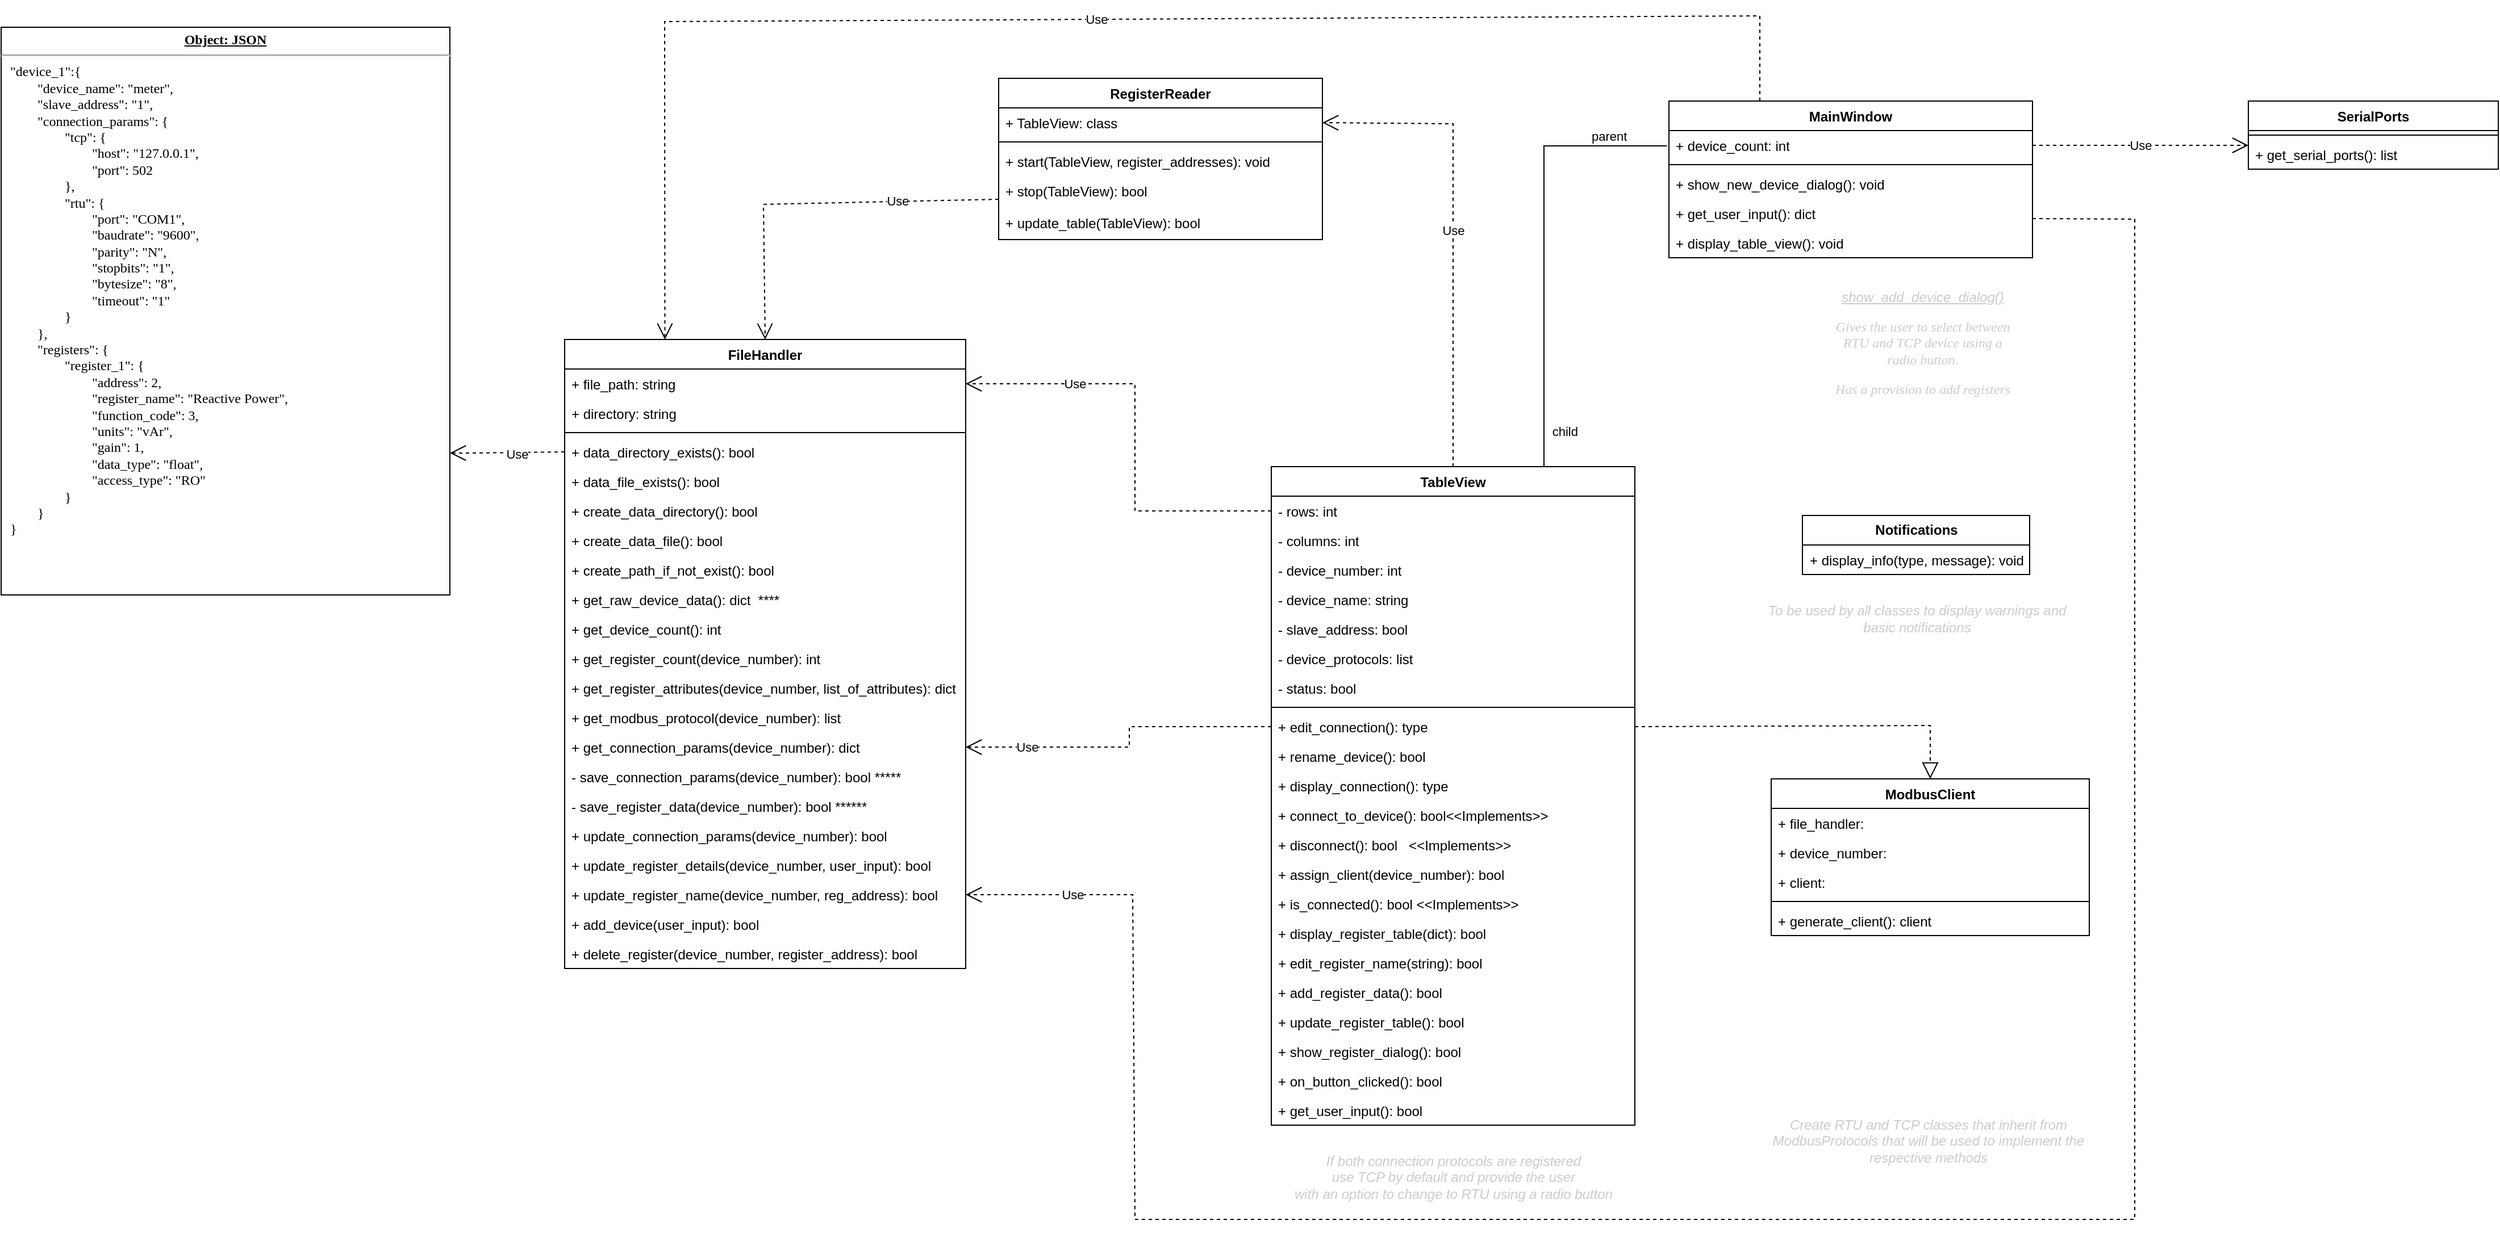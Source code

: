 <mxfile version="22.1.21" type="device">
  <diagram id="C5RBs43oDa-KdzZeNtuy" name="Page-1">
    <mxGraphModel dx="383" dy="180" grid="0" gridSize="5" guides="1" tooltips="1" connect="1" arrows="1" fold="1" page="1" pageScale="1" pageWidth="4681" pageHeight="3300" math="0" shadow="0">
      <root>
        <mxCell id="WIyWlLk6GJQsqaUBKTNV-0" />
        <mxCell id="WIyWlLk6GJQsqaUBKTNV-1" parent="WIyWlLk6GJQsqaUBKTNV-0" />
        <mxCell id="R0Rte5mgnnEbFd30__bY-20" value="RegisterReader" style="swimlane;fontStyle=1;align=center;verticalAlign=top;childLayout=stackLayout;horizontal=1;startSize=26;horizontalStack=0;resizeParent=1;resizeParentMax=0;resizeLast=0;collapsible=1;marginBottom=0;whiteSpace=wrap;html=1;" parent="WIyWlLk6GJQsqaUBKTNV-1" vertex="1">
          <mxGeometry x="1880" y="975" width="285" height="142" as="geometry">
            <mxRectangle x="340" y="460" width="80" height="30" as="alternateBounds" />
          </mxGeometry>
        </mxCell>
        <mxCell id="R0Rte5mgnnEbFd30__bY-29" value="+ TableView: class" style="text;strokeColor=none;fillColor=none;align=left;verticalAlign=top;spacingLeft=4;spacingRight=4;overflow=hidden;rotatable=0;points=[[0,0.5],[1,0.5]];portConstraint=eastwest;whiteSpace=wrap;html=1;" parent="R0Rte5mgnnEbFd30__bY-20" vertex="1">
          <mxGeometry y="26" width="285" height="26" as="geometry" />
        </mxCell>
        <mxCell id="R0Rte5mgnnEbFd30__bY-22" value="" style="line;strokeWidth=1;fillColor=none;align=left;verticalAlign=middle;spacingTop=-1;spacingLeft=3;spacingRight=3;rotatable=0;labelPosition=right;points=[];portConstraint=eastwest;strokeColor=inherit;" parent="R0Rte5mgnnEbFd30__bY-20" vertex="1">
          <mxGeometry y="52" width="285" height="8" as="geometry" />
        </mxCell>
        <mxCell id="R0Rte5mgnnEbFd30__bY-24" value="+ start(TableView, register_addresses): void" style="text;strokeColor=none;fillColor=none;align=left;verticalAlign=top;spacingLeft=4;spacingRight=4;overflow=hidden;rotatable=0;points=[[0,0.5],[1,0.5]];portConstraint=eastwest;whiteSpace=wrap;html=1;" parent="R0Rte5mgnnEbFd30__bY-20" vertex="1">
          <mxGeometry y="60" width="285" height="26" as="geometry" />
        </mxCell>
        <mxCell id="R0Rte5mgnnEbFd30__bY-42" value="+ stop(TableView): bool" style="text;strokeColor=none;fillColor=none;align=left;verticalAlign=top;spacingLeft=4;spacingRight=4;overflow=hidden;rotatable=0;points=[[0,0.5],[1,0.5]];portConstraint=eastwest;whiteSpace=wrap;html=1;" parent="R0Rte5mgnnEbFd30__bY-20" vertex="1">
          <mxGeometry y="86" width="285" height="28" as="geometry" />
        </mxCell>
        <mxCell id="pHV8ULAKs_P2QOliN_mK-52" value="+ update_table(TableView): bool" style="text;strokeColor=none;fillColor=none;align=left;verticalAlign=top;spacingLeft=4;spacingRight=4;overflow=hidden;rotatable=0;points=[[0,0.5],[1,0.5]];portConstraint=eastwest;whiteSpace=wrap;html=1;" parent="R0Rte5mgnnEbFd30__bY-20" vertex="1">
          <mxGeometry y="114" width="285" height="28" as="geometry" />
        </mxCell>
        <mxCell id="R0Rte5mgnnEbFd30__bY-61" value="TableView" style="swimlane;fontStyle=1;align=center;verticalAlign=top;childLayout=stackLayout;horizontal=1;startSize=26;horizontalStack=0;resizeParent=1;resizeParentMax=0;resizeLast=0;collapsible=1;marginBottom=0;whiteSpace=wrap;html=1;" parent="WIyWlLk6GJQsqaUBKTNV-1" vertex="1">
          <mxGeometry x="2120" y="1317" width="320" height="580" as="geometry" />
        </mxCell>
        <mxCell id="sOweAWqNT03lZS2-lu4K-2" value="- rows: int" style="text;strokeColor=none;fillColor=none;align=left;verticalAlign=top;spacingLeft=4;spacingRight=4;overflow=hidden;rotatable=0;points=[[0,0.5],[1,0.5]];portConstraint=eastwest;whiteSpace=wrap;html=1;" parent="R0Rte5mgnnEbFd30__bY-61" vertex="1">
          <mxGeometry y="26" width="320" height="26" as="geometry" />
        </mxCell>
        <mxCell id="sOweAWqNT03lZS2-lu4K-1" value="- columns: int" style="text;strokeColor=none;fillColor=none;align=left;verticalAlign=top;spacingLeft=4;spacingRight=4;overflow=hidden;rotatable=0;points=[[0,0.5],[1,0.5]];portConstraint=eastwest;whiteSpace=wrap;html=1;" parent="R0Rte5mgnnEbFd30__bY-61" vertex="1">
          <mxGeometry y="52" width="320" height="26" as="geometry" />
        </mxCell>
        <mxCell id="R0Rte5mgnnEbFd30__bY-62" value="- device_number: int" style="text;strokeColor=none;fillColor=none;align=left;verticalAlign=top;spacingLeft=4;spacingRight=4;overflow=hidden;rotatable=0;points=[[0,0.5],[1,0.5]];portConstraint=eastwest;whiteSpace=wrap;html=1;" parent="R0Rte5mgnnEbFd30__bY-61" vertex="1">
          <mxGeometry y="78" width="320" height="26" as="geometry" />
        </mxCell>
        <mxCell id="pHV8ULAKs_P2QOliN_mK-25" value="- device_name: string" style="text;strokeColor=none;fillColor=none;align=left;verticalAlign=top;spacingLeft=4;spacingRight=4;overflow=hidden;rotatable=0;points=[[0,0.5],[1,0.5]];portConstraint=eastwest;whiteSpace=wrap;html=1;" parent="R0Rte5mgnnEbFd30__bY-61" vertex="1">
          <mxGeometry y="104" width="320" height="26" as="geometry" />
        </mxCell>
        <mxCell id="pHV8ULAKs_P2QOliN_mK-24" value="- slave_address: bool" style="text;strokeColor=none;fillColor=none;align=left;verticalAlign=top;spacingLeft=4;spacingRight=4;overflow=hidden;rotatable=0;points=[[0,0.5],[1,0.5]];portConstraint=eastwest;whiteSpace=wrap;html=1;" parent="R0Rte5mgnnEbFd30__bY-61" vertex="1">
          <mxGeometry y="130" width="320" height="26" as="geometry" />
        </mxCell>
        <mxCell id="NA0rE5WpsOrF8ZW44wvQ-11" value="- device_protocols: list" style="text;strokeColor=none;fillColor=none;align=left;verticalAlign=top;spacingLeft=4;spacingRight=4;overflow=hidden;rotatable=0;points=[[0,0.5],[1,0.5]];portConstraint=eastwest;whiteSpace=wrap;html=1;" parent="R0Rte5mgnnEbFd30__bY-61" vertex="1">
          <mxGeometry y="156" width="320" height="26" as="geometry" />
        </mxCell>
        <mxCell id="pHV8ULAKs_P2QOliN_mK-9" value="- status: bool" style="text;strokeColor=none;fillColor=none;align=left;verticalAlign=top;spacingLeft=4;spacingRight=4;overflow=hidden;rotatable=0;points=[[0,0.5],[1,0.5]];portConstraint=eastwest;whiteSpace=wrap;html=1;" parent="R0Rte5mgnnEbFd30__bY-61" vertex="1">
          <mxGeometry y="182" width="320" height="26" as="geometry" />
        </mxCell>
        <mxCell id="R0Rte5mgnnEbFd30__bY-63" value="" style="line;strokeWidth=1;fillColor=none;align=left;verticalAlign=middle;spacingTop=-1;spacingLeft=3;spacingRight=3;rotatable=0;labelPosition=right;points=[];portConstraint=eastwest;strokeColor=inherit;" parent="R0Rte5mgnnEbFd30__bY-61" vertex="1">
          <mxGeometry y="208" width="320" height="8" as="geometry" />
        </mxCell>
        <mxCell id="R0Rte5mgnnEbFd30__bY-55" value="+ edit_connection(): type" style="text;strokeColor=none;fillColor=none;align=left;verticalAlign=top;spacingLeft=4;spacingRight=4;overflow=hidden;rotatable=0;points=[[0,0.5],[1,0.5]];portConstraint=eastwest;whiteSpace=wrap;html=1;" parent="R0Rte5mgnnEbFd30__bY-61" vertex="1">
          <mxGeometry y="216" width="320" height="26" as="geometry" />
        </mxCell>
        <mxCell id="R0Rte5mgnnEbFd30__bY-56" value="+ rename_device(): bool" style="text;strokeColor=none;fillColor=none;align=left;verticalAlign=top;spacingLeft=4;spacingRight=4;overflow=hidden;rotatable=0;points=[[0,0.5],[1,0.5]];portConstraint=eastwest;whiteSpace=wrap;html=1;" parent="R0Rte5mgnnEbFd30__bY-61" vertex="1">
          <mxGeometry y="242" width="320" height="26" as="geometry" />
        </mxCell>
        <mxCell id="pHV8ULAKs_P2QOliN_mK-10" value="+ display_connection(): type" style="text;strokeColor=none;fillColor=none;align=left;verticalAlign=top;spacingLeft=4;spacingRight=4;overflow=hidden;rotatable=0;points=[[0,0.5],[1,0.5]];portConstraint=eastwest;whiteSpace=wrap;html=1;" parent="R0Rte5mgnnEbFd30__bY-61" vertex="1">
          <mxGeometry y="268" width="320" height="26" as="geometry" />
        </mxCell>
        <mxCell id="pHV8ULAKs_P2QOliN_mK-33" value="+ connect_to_device(): bool&amp;lt;&amp;lt;Implements&amp;gt;&amp;gt;" style="text;strokeColor=none;fillColor=none;align=left;verticalAlign=top;spacingLeft=4;spacingRight=4;overflow=hidden;rotatable=0;points=[[0,0.5],[1,0.5]];portConstraint=eastwest;whiteSpace=wrap;html=1;" parent="R0Rte5mgnnEbFd30__bY-61" vertex="1">
          <mxGeometry y="294" width="320" height="26" as="geometry" />
        </mxCell>
        <mxCell id="pHV8ULAKs_P2QOliN_mK-35" value="+ disconnect(): bool&amp;nbsp; &amp;nbsp;&amp;lt;&amp;lt;Implements&amp;gt;&amp;gt;" style="text;strokeColor=none;fillColor=none;align=left;verticalAlign=top;spacingLeft=4;spacingRight=4;overflow=hidden;rotatable=0;points=[[0,0.5],[1,0.5]];portConstraint=eastwest;whiteSpace=wrap;html=1;" parent="R0Rte5mgnnEbFd30__bY-61" vertex="1">
          <mxGeometry y="320" width="320" height="26" as="geometry" />
        </mxCell>
        <mxCell id="0HPyKMAFI-L8pxV6cKb9-0" value="+ assign_client(device_number): bool" style="text;strokeColor=none;fillColor=none;align=left;verticalAlign=top;spacingLeft=4;spacingRight=4;overflow=hidden;rotatable=0;points=[[0,0.5],[1,0.5]];portConstraint=eastwest;whiteSpace=wrap;html=1;" vertex="1" parent="R0Rte5mgnnEbFd30__bY-61">
          <mxGeometry y="346" width="320" height="26" as="geometry" />
        </mxCell>
        <mxCell id="pHV8ULAKs_P2QOliN_mK-34" value="+ is_connected(): bool &amp;lt;&amp;lt;Implements&amp;gt;&amp;gt;" style="text;strokeColor=none;fillColor=none;align=left;verticalAlign=top;spacingLeft=4;spacingRight=4;overflow=hidden;rotatable=0;points=[[0,0.5],[1,0.5]];portConstraint=eastwest;whiteSpace=wrap;html=1;" parent="R0Rte5mgnnEbFd30__bY-61" vertex="1">
          <mxGeometry y="372" width="320" height="26" as="geometry" />
        </mxCell>
        <mxCell id="NA0rE5WpsOrF8ZW44wvQ-50" value="+ display_register_table(dict): bool" style="text;strokeColor=none;fillColor=none;align=left;verticalAlign=top;spacingLeft=4;spacingRight=4;overflow=hidden;rotatable=0;points=[[0,0.5],[1,0.5]];portConstraint=eastwest;whiteSpace=wrap;html=1;" parent="R0Rte5mgnnEbFd30__bY-61" vertex="1">
          <mxGeometry y="398" width="320" height="26" as="geometry" />
        </mxCell>
        <mxCell id="sOweAWqNT03lZS2-lu4K-0" value="+ edit_register_name(string): bool" style="text;strokeColor=none;fillColor=none;align=left;verticalAlign=top;spacingLeft=4;spacingRight=4;overflow=hidden;rotatable=0;points=[[0,0.5],[1,0.5]];portConstraint=eastwest;whiteSpace=wrap;html=1;" parent="R0Rte5mgnnEbFd30__bY-61" vertex="1">
          <mxGeometry y="424" width="320" height="26" as="geometry" />
        </mxCell>
        <mxCell id="sOweAWqNT03lZS2-lu4K-3" value="+ add_register_data(): bool" style="text;strokeColor=none;fillColor=none;align=left;verticalAlign=top;spacingLeft=4;spacingRight=4;overflow=hidden;rotatable=0;points=[[0,0.5],[1,0.5]];portConstraint=eastwest;whiteSpace=wrap;html=1;" parent="R0Rte5mgnnEbFd30__bY-61" vertex="1">
          <mxGeometry y="450" width="320" height="26" as="geometry" />
        </mxCell>
        <mxCell id="sOweAWqNT03lZS2-lu4K-4" value="+ update_register_table(): bool" style="text;strokeColor=none;fillColor=none;align=left;verticalAlign=top;spacingLeft=4;spacingRight=4;overflow=hidden;rotatable=0;points=[[0,0.5],[1,0.5]];portConstraint=eastwest;whiteSpace=wrap;html=1;" parent="R0Rte5mgnnEbFd30__bY-61" vertex="1">
          <mxGeometry y="476" width="320" height="26" as="geometry" />
        </mxCell>
        <mxCell id="kR77VRESwWE5auNHobcW-0" value="+ show_register_dialog(): bool" style="text;strokeColor=none;fillColor=none;align=left;verticalAlign=top;spacingLeft=4;spacingRight=4;overflow=hidden;rotatable=0;points=[[0,0.5],[1,0.5]];portConstraint=eastwest;whiteSpace=wrap;html=1;" parent="R0Rte5mgnnEbFd30__bY-61" vertex="1">
          <mxGeometry y="502" width="320" height="26" as="geometry" />
        </mxCell>
        <mxCell id="kR77VRESwWE5auNHobcW-2" value="+ on_button_clicked(): bool" style="text;strokeColor=none;fillColor=none;align=left;verticalAlign=top;spacingLeft=4;spacingRight=4;overflow=hidden;rotatable=0;points=[[0,0.5],[1,0.5]];portConstraint=eastwest;whiteSpace=wrap;html=1;" parent="R0Rte5mgnnEbFd30__bY-61" vertex="1">
          <mxGeometry y="528" width="320" height="26" as="geometry" />
        </mxCell>
        <mxCell id="kR77VRESwWE5auNHobcW-1" value="+ get_user_input(): bool" style="text;strokeColor=none;fillColor=none;align=left;verticalAlign=top;spacingLeft=4;spacingRight=4;overflow=hidden;rotatable=0;points=[[0,0.5],[1,0.5]];portConstraint=eastwest;whiteSpace=wrap;html=1;" parent="R0Rte5mgnnEbFd30__bY-61" vertex="1">
          <mxGeometry y="554" width="320" height="26" as="geometry" />
        </mxCell>
        <mxCell id="pHV8ULAKs_P2QOliN_mK-11" value="FileHandler" style="swimlane;fontStyle=1;align=center;verticalAlign=top;childLayout=stackLayout;horizontal=1;startSize=26;horizontalStack=0;resizeParent=1;resizeParentMax=0;resizeLast=0;collapsible=1;marginBottom=0;whiteSpace=wrap;html=1;" parent="WIyWlLk6GJQsqaUBKTNV-1" vertex="1">
          <mxGeometry x="1498" y="1205" width="353" height="554" as="geometry" />
        </mxCell>
        <mxCell id="pHV8ULAKs_P2QOliN_mK-12" value="+ file_path: string" style="text;strokeColor=none;fillColor=none;align=left;verticalAlign=top;spacingLeft=4;spacingRight=4;overflow=hidden;rotatable=0;points=[[0,0.5],[1,0.5]];portConstraint=eastwest;whiteSpace=wrap;html=1;" parent="pHV8ULAKs_P2QOliN_mK-11" vertex="1">
          <mxGeometry y="26" width="353" height="26" as="geometry" />
        </mxCell>
        <mxCell id="M7vnrqwD-JdlT-IB5L__-0" value="+ directory: string" style="text;strokeColor=none;fillColor=none;align=left;verticalAlign=top;spacingLeft=4;spacingRight=4;overflow=hidden;rotatable=0;points=[[0,0.5],[1,0.5]];portConstraint=eastwest;whiteSpace=wrap;html=1;" parent="pHV8ULAKs_P2QOliN_mK-11" vertex="1">
          <mxGeometry y="52" width="353" height="26" as="geometry" />
        </mxCell>
        <mxCell id="pHV8ULAKs_P2QOliN_mK-13" value="" style="line;strokeWidth=1;fillColor=none;align=left;verticalAlign=middle;spacingTop=-1;spacingLeft=3;spacingRight=3;rotatable=0;labelPosition=right;points=[];portConstraint=eastwest;strokeColor=inherit;" parent="pHV8ULAKs_P2QOliN_mK-11" vertex="1">
          <mxGeometry y="78" width="353" height="8" as="geometry" />
        </mxCell>
        <mxCell id="pHV8ULAKs_P2QOliN_mK-14" value="+ data_directory_exists(): bool" style="text;strokeColor=none;fillColor=none;align=left;verticalAlign=top;spacingLeft=4;spacingRight=4;overflow=hidden;rotatable=0;points=[[0,0.5],[1,0.5]];portConstraint=eastwest;whiteSpace=wrap;html=1;" parent="pHV8ULAKs_P2QOliN_mK-11" vertex="1">
          <mxGeometry y="86" width="353" height="26" as="geometry" />
        </mxCell>
        <mxCell id="pHV8ULAKs_P2QOliN_mK-15" value="+ data_file_exists(): bool" style="text;strokeColor=none;fillColor=none;align=left;verticalAlign=top;spacingLeft=4;spacingRight=4;overflow=hidden;rotatable=0;points=[[0,0.5],[1,0.5]];portConstraint=eastwest;whiteSpace=wrap;html=1;" parent="pHV8ULAKs_P2QOliN_mK-11" vertex="1">
          <mxGeometry y="112" width="353" height="26" as="geometry" />
        </mxCell>
        <mxCell id="R0Rte5mgnnEbFd30__bY-70" value="+ create_data_directory(): bool" style="text;strokeColor=none;fillColor=none;align=left;verticalAlign=top;spacingLeft=4;spacingRight=4;overflow=hidden;rotatable=0;points=[[0,0.5],[1,0.5]];portConstraint=eastwest;whiteSpace=wrap;html=1;" parent="pHV8ULAKs_P2QOliN_mK-11" vertex="1">
          <mxGeometry y="138" width="353" height="26" as="geometry" />
        </mxCell>
        <mxCell id="R0Rte5mgnnEbFd30__bY-71" value="+ create_data_file(): bool" style="text;strokeColor=none;fillColor=none;align=left;verticalAlign=top;spacingLeft=4;spacingRight=4;overflow=hidden;rotatable=0;points=[[0,0.5],[1,0.5]];portConstraint=eastwest;whiteSpace=wrap;html=1;" parent="pHV8ULAKs_P2QOliN_mK-11" vertex="1">
          <mxGeometry y="164" width="353" height="26" as="geometry" />
        </mxCell>
        <mxCell id="rDuKrW9vEvg7bjFHbhdm-0" value="+ create_path_if_not_exist(): bool" style="text;strokeColor=none;fillColor=none;align=left;verticalAlign=top;spacingLeft=4;spacingRight=4;overflow=hidden;rotatable=0;points=[[0,0.5],[1,0.5]];portConstraint=eastwest;whiteSpace=wrap;html=1;" parent="pHV8ULAKs_P2QOliN_mK-11" vertex="1">
          <mxGeometry y="190" width="353" height="26" as="geometry" />
        </mxCell>
        <mxCell id="pHV8ULAKs_P2QOliN_mK-17" value="+ get_raw_device_data(): dict&amp;nbsp; ****" style="text;strokeColor=none;fillColor=none;align=left;verticalAlign=top;spacingLeft=4;spacingRight=4;overflow=hidden;rotatable=0;points=[[0,0.5],[1,0.5]];portConstraint=eastwest;whiteSpace=wrap;html=1;" parent="pHV8ULAKs_P2QOliN_mK-11" vertex="1">
          <mxGeometry y="216" width="353" height="26" as="geometry" />
        </mxCell>
        <mxCell id="NA0rE5WpsOrF8ZW44wvQ-6" value="+ get_device_count(): int" style="text;strokeColor=none;fillColor=none;align=left;verticalAlign=top;spacingLeft=4;spacingRight=4;overflow=hidden;rotatable=0;points=[[0,0.5],[1,0.5]];portConstraint=eastwest;whiteSpace=wrap;html=1;" parent="pHV8ULAKs_P2QOliN_mK-11" vertex="1">
          <mxGeometry y="242" width="353" height="26" as="geometry" />
        </mxCell>
        <mxCell id="pHV8ULAKs_P2QOliN_mK-18" value="+ get_register_count(device_number): int" style="text;strokeColor=none;fillColor=none;align=left;verticalAlign=top;spacingLeft=4;spacingRight=4;overflow=hidden;rotatable=0;points=[[0,0.5],[1,0.5]];portConstraint=eastwest;whiteSpace=wrap;html=1;" parent="pHV8ULAKs_P2QOliN_mK-11" vertex="1">
          <mxGeometry y="268" width="353" height="26" as="geometry" />
        </mxCell>
        <mxCell id="pHV8ULAKs_P2QOliN_mK-16" value="+ get_register_attributes(device_number, list_of_attributes): dict" style="text;strokeColor=none;fillColor=none;align=left;verticalAlign=top;spacingLeft=4;spacingRight=4;overflow=hidden;rotatable=0;points=[[0,0.5],[1,0.5]];portConstraint=eastwest;whiteSpace=wrap;html=1;" parent="pHV8ULAKs_P2QOliN_mK-11" vertex="1">
          <mxGeometry y="294" width="353" height="26" as="geometry" />
        </mxCell>
        <mxCell id="pHV8ULAKs_P2QOliN_mK-19" value="+ get_modbus_protocol(device_number): list" style="text;strokeColor=none;fillColor=none;align=left;verticalAlign=top;spacingLeft=4;spacingRight=4;overflow=hidden;rotatable=0;points=[[0,0.5],[1,0.5]];portConstraint=eastwest;whiteSpace=wrap;html=1;" parent="pHV8ULAKs_P2QOliN_mK-11" vertex="1">
          <mxGeometry y="320" width="353" height="26" as="geometry" />
        </mxCell>
        <mxCell id="NA0rE5WpsOrF8ZW44wvQ-12" value="+ get_connection_params(device_number): dict" style="text;strokeColor=none;fillColor=none;align=left;verticalAlign=top;spacingLeft=4;spacingRight=4;overflow=hidden;rotatable=0;points=[[0,0.5],[1,0.5]];portConstraint=eastwest;whiteSpace=wrap;html=1;" parent="pHV8ULAKs_P2QOliN_mK-11" vertex="1">
          <mxGeometry y="346" width="353" height="26" as="geometry" />
        </mxCell>
        <mxCell id="R0Rte5mgnnEbFd30__bY-74" value="- save_connection_params(device_number): bool *****" style="text;strokeColor=none;fillColor=none;align=left;verticalAlign=top;spacingLeft=4;spacingRight=4;overflow=hidden;rotatable=0;points=[[0,0.5],[1,0.5]];portConstraint=eastwest;whiteSpace=wrap;html=1;" parent="pHV8ULAKs_P2QOliN_mK-11" vertex="1">
          <mxGeometry y="372" width="353" height="26" as="geometry" />
        </mxCell>
        <mxCell id="pHV8ULAKs_P2QOliN_mK-21" value="- save_register_data(device_number): bool ******" style="text;strokeColor=none;fillColor=none;align=left;verticalAlign=top;spacingLeft=4;spacingRight=4;overflow=hidden;rotatable=0;points=[[0,0.5],[1,0.5]];portConstraint=eastwest;whiteSpace=wrap;html=1;" parent="pHV8ULAKs_P2QOliN_mK-11" vertex="1">
          <mxGeometry y="398" width="353" height="26" as="geometry" />
        </mxCell>
        <mxCell id="R0Rte5mgnnEbFd30__bY-73" value="+ update_connection_params(device_number): bool" style="text;strokeColor=none;fillColor=none;align=left;verticalAlign=top;spacingLeft=4;spacingRight=4;overflow=hidden;rotatable=0;points=[[0,0.5],[1,0.5]];portConstraint=eastwest;whiteSpace=wrap;html=1;" parent="pHV8ULAKs_P2QOliN_mK-11" vertex="1">
          <mxGeometry y="424" width="353" height="26" as="geometry" />
        </mxCell>
        <mxCell id="pHV8ULAKs_P2QOliN_mK-22" value="+ update_register_details(device_number, user_input): bool" style="text;strokeColor=none;fillColor=none;align=left;verticalAlign=top;spacingLeft=4;spacingRight=4;overflow=hidden;rotatable=0;points=[[0,0.5],[1,0.5]];portConstraint=eastwest;whiteSpace=wrap;html=1;" parent="pHV8ULAKs_P2QOliN_mK-11" vertex="1">
          <mxGeometry y="450" width="353" height="26" as="geometry" />
        </mxCell>
        <mxCell id="R0Rte5mgnnEbFd30__bY-72" value="+ update_register_name(device_number, reg_address): bool" style="text;strokeColor=none;fillColor=none;align=left;verticalAlign=top;spacingLeft=4;spacingRight=4;overflow=hidden;rotatable=0;points=[[0,0.5],[1,0.5]];portConstraint=eastwest;whiteSpace=wrap;html=1;" parent="pHV8ULAKs_P2QOliN_mK-11" vertex="1">
          <mxGeometry y="476" width="353" height="26" as="geometry" />
        </mxCell>
        <mxCell id="R0Rte5mgnnEbFd30__bY-76" value="+ add_device(user_input): bool" style="text;strokeColor=none;fillColor=none;align=left;verticalAlign=top;spacingLeft=4;spacingRight=4;overflow=hidden;rotatable=0;points=[[0,0.5],[1,0.5]];portConstraint=eastwest;whiteSpace=wrap;html=1;" parent="pHV8ULAKs_P2QOliN_mK-11" vertex="1">
          <mxGeometry y="502" width="353" height="26" as="geometry" />
        </mxCell>
        <mxCell id="pHV8ULAKs_P2QOliN_mK-23" value="+ delete_register(device_number, register_address): bool" style="text;strokeColor=none;fillColor=none;align=left;verticalAlign=top;spacingLeft=4;spacingRight=4;overflow=hidden;rotatable=0;points=[[0,0.5],[1,0.5]];portConstraint=eastwest;whiteSpace=wrap;html=1;" parent="pHV8ULAKs_P2QOliN_mK-11" vertex="1">
          <mxGeometry y="528" width="353" height="26" as="geometry" />
        </mxCell>
        <mxCell id="pHV8ULAKs_P2QOliN_mK-36" value="" style="endArrow=block;dashed=1;endFill=0;endSize=12;html=1;rounded=0;exitX=1;exitY=0.5;exitDx=0;exitDy=0;entryX=0.5;entryY=0;entryDx=0;entryDy=0;" parent="WIyWlLk6GJQsqaUBKTNV-1" source="R0Rte5mgnnEbFd30__bY-55" target="NA0rE5WpsOrF8ZW44wvQ-27" edge="1">
          <mxGeometry width="160" relative="1" as="geometry">
            <mxPoint x="2460" y="1640" as="sourcePoint" />
            <mxPoint x="2746.0" y="1800" as="targetPoint" />
            <Array as="points">
              <mxPoint x="2700" y="1545" />
            </Array>
          </mxGeometry>
        </mxCell>
        <mxCell id="pHV8ULAKs_P2QOliN_mK-38" value="Use" style="endArrow=open;endSize=12;dashed=1;html=1;rounded=0;exitX=0;exitY=0.5;exitDx=0;exitDy=0;entryX=1;entryY=0.5;entryDx=0;entryDy=0;" parent="WIyWlLk6GJQsqaUBKTNV-1" source="sOweAWqNT03lZS2-lu4K-2" target="pHV8ULAKs_P2QOliN_mK-12" edge="1">
          <mxGeometry x="0.497" width="160" relative="1" as="geometry">
            <mxPoint x="1693" y="1474" as="sourcePoint" />
            <mxPoint x="1878" y="1386" as="targetPoint" />
            <Array as="points">
              <mxPoint x="2000" y="1356" />
              <mxPoint x="2000" y="1244" />
            </Array>
            <mxPoint as="offset" />
          </mxGeometry>
        </mxCell>
        <mxCell id="pHV8ULAKs_P2QOliN_mK-39" value="Use" style="endArrow=open;endSize=12;dashed=1;html=1;rounded=0;exitX=0;exitY=0.5;exitDx=0;exitDy=0;entryX=1;entryY=0.5;entryDx=0;entryDy=0;" parent="WIyWlLk6GJQsqaUBKTNV-1" source="R0Rte5mgnnEbFd30__bY-55" target="NA0rE5WpsOrF8ZW44wvQ-12" edge="1">
          <mxGeometry x="0.625" width="160" relative="1" as="geometry">
            <mxPoint x="2120" y="1494" as="sourcePoint" />
            <mxPoint x="1851" y="1512" as="targetPoint" />
            <Array as="points">
              <mxPoint x="1995" y="1546" />
              <mxPoint x="1995" y="1564" />
            </Array>
            <mxPoint as="offset" />
          </mxGeometry>
        </mxCell>
        <mxCell id="pHV8ULAKs_P2QOliN_mK-40" value="Use" style="endArrow=open;endSize=12;dashed=1;html=1;rounded=0;exitX=0;exitY=0.75;exitDx=0;exitDy=0;entryX=0.5;entryY=0;entryDx=0;entryDy=0;" parent="WIyWlLk6GJQsqaUBKTNV-1" source="R0Rte5mgnnEbFd30__bY-20" target="pHV8ULAKs_P2QOliN_mK-11" edge="1">
          <mxGeometry x="-0.45" width="160" relative="1" as="geometry">
            <mxPoint x="2110" y="1015" as="sourcePoint" />
            <mxPoint x="1735" y="1115" as="targetPoint" />
            <Array as="points">
              <mxPoint x="1673" y="1086" />
            </Array>
            <mxPoint as="offset" />
          </mxGeometry>
        </mxCell>
        <mxCell id="pHV8ULAKs_P2QOliN_mK-41" value="Use" style="endArrow=open;endSize=12;dashed=1;html=1;rounded=0;exitX=0.5;exitY=0;exitDx=0;exitDy=0;entryX=1;entryY=0.5;entryDx=0;entryDy=0;" parent="WIyWlLk6GJQsqaUBKTNV-1" source="R0Rte5mgnnEbFd30__bY-61" target="R0Rte5mgnnEbFd30__bY-29" edge="1">
          <mxGeometry width="160" relative="1" as="geometry">
            <mxPoint x="2300" y="1295" as="sourcePoint" />
            <mxPoint x="2255" y="1075" as="targetPoint" />
            <Array as="points">
              <mxPoint x="2280" y="1015" />
            </Array>
          </mxGeometry>
        </mxCell>
        <mxCell id="pHV8ULAKs_P2QOliN_mK-42" value="&lt;p style=&quot;margin:0px;margin-top:4px;text-align:center;text-decoration:underline;&quot;&gt;&lt;b&gt;&lt;font face=&quot;Lucida Console&quot;&gt;Object: JSON&lt;/font&gt;&lt;/b&gt;&lt;/p&gt;&lt;hr&gt;&lt;p style=&quot;margin:0px;margin-left:8px;&quot;&gt;&lt;font face=&quot;Lucida Console&quot;&gt;&quot;device_1&quot;:{&lt;/font&gt;&lt;/p&gt;&lt;p style=&quot;margin:0px;margin-left:8px;&quot;&gt;&lt;span style=&quot;font-family: UuIYtcbSitA8eK5MFjsH; white-space: pre;&quot;&gt;&#x9;&lt;/span&gt;&lt;font face=&quot;Lucida Console&quot;&gt;&quot;device_name&quot;: &quot;meter&quot;,&lt;/font&gt;&lt;br&gt;&lt;/p&gt;&lt;p style=&quot;margin:0px;margin-left:8px;&quot;&gt;&lt;span style=&quot;font-family: UuIYtcbSitA8eK5MFjsH; white-space: pre;&quot;&gt;&#x9;&lt;/span&gt;&lt;font face=&quot;Lucida Console&quot;&gt;&quot;slave_address&quot;: &quot;1&quot;,&lt;br&gt;&lt;/font&gt;&lt;/p&gt;&lt;p style=&quot;margin:0px;margin-left:8px;&quot;&gt;&lt;span style=&quot;font-family: Paz8Co9bnPgw_T366Ow7; white-space: pre;&quot;&gt;&#x9;&lt;/span&gt;&lt;font face=&quot;Lucida Console&quot;&gt;&quot;connection_params&quot;: {&lt;/font&gt;&lt;br&gt;&lt;/p&gt;&lt;p style=&quot;margin:0px;margin-left:8px;&quot;&gt;&lt;span style=&quot;white-space: pre;&quot;&gt;&lt;font face=&quot;UuIYtcbSitA8eK5MFjsH&quot;&gt;&#x9;&lt;/font&gt;&lt;span style=&quot;font-family: UuIYtcbSitA8eK5MFjsH; white-space: pre;&quot;&gt;&#x9;&lt;/span&gt;&lt;font face=&quot;Lucida Console&quot;&gt;&quot;tcp&quot;: {&lt;/font&gt;&lt;/span&gt;&lt;/p&gt;&lt;p style=&quot;margin:0px;margin-left:8px;&quot;&gt;&lt;span style=&quot;font-family: UuIYtcbSitA8eK5MFjsH; white-space: pre;&quot;&gt;&#x9;&lt;/span&gt;&lt;span style=&quot;font-family: UuIYtcbSitA8eK5MFjsH; white-space: pre;&quot;&gt;&#x9;&lt;/span&gt;&lt;span style=&quot;font-family: UuIYtcbSitA8eK5MFjsH; white-space: pre;&quot;&gt;&#x9;&lt;/span&gt;&lt;font face=&quot;Lucida Console&quot;&gt;&quot;host&quot;: &quot;127.0.0.1&quot;,&lt;/font&gt;&lt;br&gt;&lt;/p&gt;&lt;p style=&quot;margin:0px;margin-left:8px;&quot;&gt;&lt;span style=&quot;font-family: UuIYtcbSitA8eK5MFjsH; white-space: pre;&quot;&gt;&#x9;&lt;/span&gt;&lt;span style=&quot;font-family: UuIYtcbSitA8eK5MFjsH; white-space: pre;&quot;&gt;&#x9;&lt;/span&gt;&lt;span style=&quot;font-family: UuIYtcbSitA8eK5MFjsH; white-space: pre;&quot;&gt;&#x9;&lt;/span&gt;&lt;font face=&quot;Lucida Console&quot;&gt;&quot;port&quot;: 502&lt;/font&gt;&lt;br&gt;&lt;/p&gt;&lt;p style=&quot;margin:0px;margin-left:8px;&quot;&gt;&lt;span style=&quot;font-family: UuIYtcbSitA8eK5MFjsH; white-space: pre;&quot;&gt;&#x9;&lt;span style=&quot;white-space: pre;&quot;&gt;&#x9;&lt;/span&gt;&lt;/span&gt;&lt;font face=&quot;Lucida Console&quot;&gt;},&lt;/font&gt;&lt;/p&gt;&lt;p style=&quot;margin:0px;margin-left:8px;&quot;&gt;&lt;span style=&quot;font-family: UuIYtcbSitA8eK5MFjsH; white-space: pre;&quot;&gt;&#x9;&lt;/span&gt;&lt;span style=&quot;font-family: UuIYtcbSitA8eK5MFjsH; white-space: pre;&quot;&gt;&#x9;&lt;/span&gt;&lt;font face=&quot;Lucida Console&quot;&gt;&quot;rtu&quot;: {&lt;/font&gt;&lt;br&gt;&lt;/p&gt;&lt;p style=&quot;margin:0px;margin-left:8px;&quot;&gt;&lt;span style=&quot;font-family: UuIYtcbSitA8eK5MFjsH; white-space: pre;&quot;&gt;&#x9;&lt;/span&gt;&lt;span style=&quot;font-family: UuIYtcbSitA8eK5MFjsH; white-space: pre;&quot;&gt;&#x9;&lt;/span&gt;&lt;span style=&quot;font-family: UuIYtcbSitA8eK5MFjsH; white-space: pre;&quot;&gt;&#x9;&lt;/span&gt;&lt;font face=&quot;Lucida Console&quot;&gt;&quot;port&quot;: &quot;COM1&quot;,&lt;br&gt;&lt;/font&gt;&lt;/p&gt;&lt;p style=&quot;margin:0px;margin-left:8px;&quot;&gt;&lt;span style=&quot;font-family: UuIYtcbSitA8eK5MFjsH; white-space: pre;&quot;&gt;&#x9;&lt;/span&gt;&lt;span style=&quot;font-family: UuIYtcbSitA8eK5MFjsH; white-space: pre;&quot;&gt;&#x9;&lt;/span&gt;&lt;span style=&quot;font-family: UuIYtcbSitA8eK5MFjsH; white-space: pre;&quot;&gt;&#x9;&lt;/span&gt;&lt;font face=&quot;Lucida Console&quot;&gt;&quot;baudrate&quot;: &quot;9600&quot;,&lt;/font&gt;&lt;br&gt;&lt;/p&gt;&lt;p style=&quot;margin:0px;margin-left:8px;&quot;&gt;&lt;span style=&quot;font-family: UuIYtcbSitA8eK5MFjsH; white-space: pre;&quot;&gt;&#x9;&lt;/span&gt;&lt;span style=&quot;font-family: UuIYtcbSitA8eK5MFjsH; white-space: pre;&quot;&gt;&#x9;&lt;/span&gt;&lt;span style=&quot;font-family: UuIYtcbSitA8eK5MFjsH; white-space: pre;&quot;&gt;&#x9;&lt;/span&gt;&lt;font face=&quot;Lucida Console&quot;&gt;&quot;parity&quot;: &quot;N&quot;,&lt;/font&gt;&lt;br&gt;&lt;/p&gt;&lt;p style=&quot;margin:0px;margin-left:8px;&quot;&gt;&lt;span style=&quot;font-family: UuIYtcbSitA8eK5MFjsH; white-space: pre;&quot;&gt;&#x9;&lt;/span&gt;&lt;span style=&quot;font-family: UuIYtcbSitA8eK5MFjsH; white-space: pre;&quot;&gt;&#x9;&lt;/span&gt;&lt;span style=&quot;font-family: UuIYtcbSitA8eK5MFjsH; white-space: pre;&quot;&gt;&#x9;&lt;/span&gt;&lt;font face=&quot;Lucida Console&quot;&gt;&quot;stopbits&quot;: &quot;1&quot;,&lt;/font&gt;&lt;br&gt;&lt;/p&gt;&lt;p style=&quot;margin:0px;margin-left:8px;&quot;&gt;&lt;span style=&quot;font-family: UuIYtcbSitA8eK5MFjsH; white-space: pre;&quot;&gt;&#x9;&lt;/span&gt;&lt;span style=&quot;font-family: UuIYtcbSitA8eK5MFjsH; white-space: pre;&quot;&gt;&#x9;&lt;/span&gt;&lt;span style=&quot;font-family: UuIYtcbSitA8eK5MFjsH; white-space: pre;&quot;&gt;&#x9;&lt;/span&gt;&lt;font face=&quot;Lucida Console&quot;&gt;&quot;bytesize&quot;: &quot;8&quot;,&lt;/font&gt;&lt;br&gt;&lt;/p&gt;&lt;p style=&quot;margin:0px;margin-left:8px;&quot;&gt;&lt;span style=&quot;font-family: UuIYtcbSitA8eK5MFjsH; white-space: pre;&quot;&gt;&#x9;&lt;/span&gt;&lt;span style=&quot;font-family: UuIYtcbSitA8eK5MFjsH; white-space: pre;&quot;&gt;&#x9;&lt;/span&gt;&lt;span style=&quot;font-family: UuIYtcbSitA8eK5MFjsH; white-space: pre;&quot;&gt;&#x9;&lt;/span&gt;&lt;font face=&quot;Lucida Console&quot;&gt;&quot;timeout&quot;: &quot;1&quot;&lt;/font&gt;&lt;br&gt;&lt;/p&gt;&lt;p style=&quot;margin:0px;margin-left:8px;&quot;&gt;&lt;span style=&quot;font-family: UuIYtcbSitA8eK5MFjsH; white-space: pre;&quot;&gt;&#x9;&lt;/span&gt;&lt;span style=&quot;font-family: UuIYtcbSitA8eK5MFjsH; white-space: pre;&quot;&gt;&#x9;&lt;/span&gt;&lt;font face=&quot;Lucida Console&quot;&gt;}&lt;/font&gt;&lt;/p&gt;&lt;p style=&quot;margin:0px;margin-left:8px;&quot;&gt;&lt;span style=&quot;font-family: UuIYtcbSitA8eK5MFjsH; white-space: pre;&quot;&gt;&#x9;&lt;/span&gt;&lt;font face=&quot;Lucida Console&quot;&gt;},&lt;/font&gt;&lt;/p&gt;&lt;p style=&quot;margin:0px;margin-left:8px;&quot;&gt;&lt;span style=&quot;font-family: UuIYtcbSitA8eK5MFjsH; white-space: pre;&quot;&gt;&#x9;&lt;/span&gt;&lt;font face=&quot;Lucida Console&quot;&gt;&quot;registers&quot;: {&lt;/font&gt;&lt;br&gt;&lt;/p&gt;&lt;p style=&quot;margin:0px;margin-left:8px;&quot;&gt;&lt;span style=&quot;font-family: UuIYtcbSitA8eK5MFjsH; white-space: pre;&quot;&gt;&#x9;&lt;/span&gt;&lt;span style=&quot;font-family: UuIYtcbSitA8eK5MFjsH; white-space: pre;&quot;&gt;&#x9;&lt;/span&gt;&lt;font face=&quot;Lucida Console&quot;&gt;&quot;register_1&quot;: {&lt;/font&gt;&lt;br&gt;&lt;/p&gt;&lt;p style=&quot;margin:0px;margin-left:8px;&quot;&gt;&lt;span style=&quot;font-family: UuIYtcbSitA8eK5MFjsH; white-space: pre;&quot;&gt;&#x9;&lt;/span&gt;&lt;span style=&quot;font-family: UuIYtcbSitA8eK5MFjsH; white-space: pre;&quot;&gt;&#x9;&lt;/span&gt;&lt;span style=&quot;font-family: UuIYtcbSitA8eK5MFjsH; white-space: pre;&quot;&gt;&#x9;&lt;/span&gt;&lt;font face=&quot;Lucida Console&quot;&gt;&quot;address&quot;: 2,&lt;/font&gt;&lt;br&gt;&lt;/p&gt;&lt;p style=&quot;margin:0px;margin-left:8px;&quot;&gt;&lt;span style=&quot;font-family: UuIYtcbSitA8eK5MFjsH; white-space: pre;&quot;&gt;&#x9;&lt;/span&gt;&lt;span style=&quot;font-family: UuIYtcbSitA8eK5MFjsH; white-space: pre;&quot;&gt;&#x9;&lt;/span&gt;&lt;span style=&quot;font-family: UuIYtcbSitA8eK5MFjsH; white-space: pre;&quot;&gt;&#x9;&lt;/span&gt;&lt;font face=&quot;Lucida Console&quot;&gt;&quot;register_name&quot;: &quot;Reactive Power&quot;,&lt;/font&gt;&lt;br&gt;&lt;/p&gt;&lt;p style=&quot;margin:0px;margin-left:8px;&quot;&gt;&lt;span style=&quot;font-family: UuIYtcbSitA8eK5MFjsH; white-space: pre;&quot;&gt;&#x9;&lt;/span&gt;&lt;span style=&quot;font-family: UuIYtcbSitA8eK5MFjsH; white-space: pre;&quot;&gt;&#x9;&lt;/span&gt;&lt;span style=&quot;font-family: UuIYtcbSitA8eK5MFjsH; white-space: pre;&quot;&gt;&#x9;&lt;/span&gt;&lt;font face=&quot;Lucida Console&quot;&gt;&quot;function_code&quot;: 3,&lt;/font&gt;&lt;br&gt;&lt;/p&gt;&lt;p style=&quot;margin:0px;margin-left:8px;&quot;&gt;&lt;span style=&quot;font-family: UuIYtcbSitA8eK5MFjsH; white-space: pre;&quot;&gt;&#x9;&lt;/span&gt;&lt;span style=&quot;font-family: UuIYtcbSitA8eK5MFjsH; white-space: pre;&quot;&gt;&#x9;&lt;/span&gt;&lt;span style=&quot;font-family: UuIYtcbSitA8eK5MFjsH; white-space: pre;&quot;&gt;&#x9;&lt;/span&gt;&lt;font face=&quot;Lucida Console&quot;&gt;&quot;units&quot;: &quot;vAr&quot;,&lt;/font&gt;&lt;br&gt;&lt;/p&gt;&lt;p style=&quot;margin:0px;margin-left:8px;&quot;&gt;&lt;span style=&quot;font-family: UuIYtcbSitA8eK5MFjsH; white-space: pre;&quot;&gt;&#x9;&lt;/span&gt;&lt;span style=&quot;font-family: UuIYtcbSitA8eK5MFjsH; white-space: pre;&quot;&gt;&#x9;&lt;/span&gt;&lt;span style=&quot;font-family: UuIYtcbSitA8eK5MFjsH; white-space: pre;&quot;&gt;&#x9;&lt;/span&gt;&lt;font face=&quot;Lucida Console&quot;&gt;&quot;gain&quot;: 1,&lt;/font&gt;&lt;br&gt;&lt;/p&gt;&lt;p style=&quot;margin:0px;margin-left:8px;&quot;&gt;&lt;span style=&quot;font-family: UuIYtcbSitA8eK5MFjsH; white-space: pre;&quot;&gt;&#x9;&lt;/span&gt;&lt;span style=&quot;font-family: UuIYtcbSitA8eK5MFjsH; white-space: pre;&quot;&gt;&#x9;&lt;/span&gt;&lt;span style=&quot;font-family: UuIYtcbSitA8eK5MFjsH; white-space: pre;&quot;&gt;&#x9;&lt;/span&gt;&lt;font face=&quot;Lucida Console&quot;&gt;&quot;data_type&quot;: &quot;float&quot;,&lt;/font&gt;&lt;br&gt;&lt;/p&gt;&lt;p style=&quot;margin:0px;margin-left:8px;&quot;&gt;&lt;span style=&quot;font-family: UuIYtcbSitA8eK5MFjsH; white-space: pre;&quot;&gt;&#x9;&lt;/span&gt;&lt;span style=&quot;font-family: UuIYtcbSitA8eK5MFjsH; white-space: pre;&quot;&gt;&#x9;&lt;/span&gt;&lt;span style=&quot;font-family: UuIYtcbSitA8eK5MFjsH; white-space: pre;&quot;&gt;&#x9;&lt;/span&gt;&lt;font face=&quot;Lucida Console&quot;&gt;&quot;access_type&quot;: &quot;RO&quot;&lt;/font&gt;&lt;br&gt;&lt;/p&gt;&lt;p style=&quot;margin:0px;margin-left:8px;&quot;&gt;&lt;span style=&quot;font-family: UuIYtcbSitA8eK5MFjsH; white-space: pre;&quot;&gt;&#x9;&lt;/span&gt;&lt;span style=&quot;font-family: UuIYtcbSitA8eK5MFjsH; white-space: pre;&quot;&gt;&#x9;&lt;/span&gt;&lt;font face=&quot;Lucida Console&quot;&gt;}&lt;/font&gt;&lt;/p&gt;&lt;p style=&quot;margin:0px;margin-left:8px;&quot;&gt;&lt;span style=&quot;font-family: UuIYtcbSitA8eK5MFjsH; white-space: pre;&quot;&gt;&#x9;&lt;/span&gt;&lt;font face=&quot;Lucida Console&quot;&gt;}&lt;/font&gt;&lt;/p&gt;&lt;p style=&quot;margin:0px;margin-left:8px;&quot;&gt;&lt;font face=&quot;Lucida Console&quot;&gt;}&lt;/font&gt;&lt;/p&gt;" style="verticalAlign=top;align=left;overflow=fill;fontSize=12;fontFamily=Helvetica;html=1;whiteSpace=wrap;" parent="WIyWlLk6GJQsqaUBKTNV-1" vertex="1">
          <mxGeometry x="1002" y="930" width="395" height="500" as="geometry" />
        </mxCell>
        <mxCell id="pHV8ULAKs_P2QOliN_mK-43" value="Use" style="endArrow=open;endSize=12;dashed=1;html=1;rounded=0;entryX=1;entryY=0.75;entryDx=0;entryDy=0;exitX=0;exitY=0.5;exitDx=0;exitDy=0;" parent="WIyWlLk6GJQsqaUBKTNV-1" source="pHV8ULAKs_P2QOliN_mK-14" target="pHV8ULAKs_P2QOliN_mK-42" edge="1">
          <mxGeometry x="-0.161" width="160" relative="1" as="geometry">
            <mxPoint x="1498" y="1330" as="sourcePoint" />
            <mxPoint x="1370" y="1425" as="targetPoint" />
            <Array as="points">
              <mxPoint x="1420" y="1305" />
            </Array>
            <mxPoint y="1" as="offset" />
          </mxGeometry>
        </mxCell>
        <mxCell id="pHV8ULAKs_P2QOliN_mK-47" value="MainWindow" style="swimlane;fontStyle=1;align=center;verticalAlign=top;childLayout=stackLayout;horizontal=1;startSize=26;horizontalStack=0;resizeParent=1;resizeParentMax=0;resizeLast=0;collapsible=1;marginBottom=0;whiteSpace=wrap;html=1;" parent="WIyWlLk6GJQsqaUBKTNV-1" vertex="1">
          <mxGeometry x="2470" y="995" width="320" height="138" as="geometry" />
        </mxCell>
        <mxCell id="pHV8ULAKs_P2QOliN_mK-48" value="+ device_count: int" style="text;strokeColor=none;fillColor=none;align=left;verticalAlign=top;spacingLeft=4;spacingRight=4;overflow=hidden;rotatable=0;points=[[0,0.5],[1,0.5]];portConstraint=eastwest;whiteSpace=wrap;html=1;" parent="pHV8ULAKs_P2QOliN_mK-47" vertex="1">
          <mxGeometry y="26" width="320" height="26" as="geometry" />
        </mxCell>
        <mxCell id="pHV8ULAKs_P2QOliN_mK-49" value="" style="line;strokeWidth=1;fillColor=none;align=left;verticalAlign=middle;spacingTop=-1;spacingLeft=3;spacingRight=3;rotatable=0;labelPosition=right;points=[];portConstraint=eastwest;strokeColor=inherit;" parent="pHV8ULAKs_P2QOliN_mK-47" vertex="1">
          <mxGeometry y="52" width="320" height="8" as="geometry" />
        </mxCell>
        <mxCell id="pHV8ULAKs_P2QOliN_mK-50" value="+ show_new_device_dialog(): void" style="text;strokeColor=none;fillColor=none;align=left;verticalAlign=top;spacingLeft=4;spacingRight=4;overflow=hidden;rotatable=0;points=[[0,0.5],[1,0.5]];portConstraint=eastwest;whiteSpace=wrap;html=1;" parent="pHV8ULAKs_P2QOliN_mK-47" vertex="1">
          <mxGeometry y="60" width="320" height="26" as="geometry" />
        </mxCell>
        <mxCell id="NA0rE5WpsOrF8ZW44wvQ-16" value="+ get_user_input(): dict" style="text;strokeColor=none;fillColor=none;align=left;verticalAlign=top;spacingLeft=4;spacingRight=4;overflow=hidden;rotatable=0;points=[[0,0.5],[1,0.5]];portConstraint=eastwest;whiteSpace=wrap;html=1;" parent="pHV8ULAKs_P2QOliN_mK-47" vertex="1">
          <mxGeometry y="86" width="320" height="26" as="geometry" />
        </mxCell>
        <mxCell id="NA0rE5WpsOrF8ZW44wvQ-26" value="+ display_table_view(): void" style="text;strokeColor=none;fillColor=none;align=left;verticalAlign=top;spacingLeft=4;spacingRight=4;overflow=hidden;rotatable=0;points=[[0,0.5],[1,0.5]];portConstraint=eastwest;whiteSpace=wrap;html=1;" parent="pHV8ULAKs_P2QOliN_mK-47" vertex="1">
          <mxGeometry y="112" width="320" height="26" as="geometry" />
        </mxCell>
        <mxCell id="hIqTlXoAwV2D1cVi5-Ym-5" value="Use" style="endArrow=open;endSize=12;dashed=1;html=1;rounded=0;exitX=1;exitY=0.5;exitDx=0;exitDy=0;entryX=0;entryY=0.5;entryDx=0;entryDy=0;" parent="WIyWlLk6GJQsqaUBKTNV-1" source="pHV8ULAKs_P2QOliN_mK-48" edge="1">
          <mxGeometry width="160" relative="1" as="geometry">
            <mxPoint x="2795" y="1037.58" as="sourcePoint" />
            <mxPoint x="2980" y="1034.0" as="targetPoint" />
          </mxGeometry>
        </mxCell>
        <mxCell id="NA0rE5WpsOrF8ZW44wvQ-0" value="SerialPorts" style="swimlane;fontStyle=1;align=center;verticalAlign=top;childLayout=stackLayout;horizontal=1;startSize=26;horizontalStack=0;resizeParent=1;resizeParentMax=0;resizeLast=0;collapsible=1;marginBottom=0;whiteSpace=wrap;html=1;" parent="WIyWlLk6GJQsqaUBKTNV-1" vertex="1">
          <mxGeometry x="2980" y="995" width="220" height="60" as="geometry" />
        </mxCell>
        <mxCell id="NA0rE5WpsOrF8ZW44wvQ-2" value="" style="line;strokeWidth=1;fillColor=none;align=left;verticalAlign=middle;spacingTop=-1;spacingLeft=3;spacingRight=3;rotatable=0;labelPosition=right;points=[];portConstraint=eastwest;strokeColor=inherit;" parent="NA0rE5WpsOrF8ZW44wvQ-0" vertex="1">
          <mxGeometry y="26" width="220" height="8" as="geometry" />
        </mxCell>
        <mxCell id="NA0rE5WpsOrF8ZW44wvQ-3" value="+ get_serial_ports(): list" style="text;strokeColor=none;fillColor=none;align=left;verticalAlign=top;spacingLeft=4;spacingRight=4;overflow=hidden;rotatable=0;points=[[0,0.5],[1,0.5]];portConstraint=eastwest;whiteSpace=wrap;html=1;" parent="NA0rE5WpsOrF8ZW44wvQ-0" vertex="1">
          <mxGeometry y="34" width="220" height="26" as="geometry" />
        </mxCell>
        <mxCell id="NA0rE5WpsOrF8ZW44wvQ-5" value="Use" style="endArrow=open;endSize=12;dashed=1;html=1;rounded=0;entryX=0.25;entryY=0;entryDx=0;entryDy=0;exitX=0.25;exitY=0;exitDx=0;exitDy=0;" parent="WIyWlLk6GJQsqaUBKTNV-1" source="pHV8ULAKs_P2QOliN_mK-47" target="pHV8ULAKs_P2QOliN_mK-11" edge="1">
          <mxGeometry width="160" relative="1" as="geometry">
            <mxPoint x="2560" y="920" as="sourcePoint" />
            <mxPoint x="1575" y="965" as="targetPoint" />
            <Array as="points">
              <mxPoint x="2550" y="920" />
              <mxPoint x="1586" y="925" />
            </Array>
          </mxGeometry>
        </mxCell>
        <mxCell id="NA0rE5WpsOrF8ZW44wvQ-13" value="&lt;font color=&quot;#cccccc&quot;&gt;&lt;u&gt;&lt;i&gt;show_add_device_dialog()&lt;/i&gt;&lt;/u&gt;&lt;br&gt;&lt;/font&gt;&lt;pre&gt;&lt;font color=&quot;#cccccc&quot; face=&quot;Tahoma&quot;&gt;&lt;i&gt;Gives the user to select between&lt;br&gt;RTU and TCP device using a&lt;br&gt;radio button.&lt;/i&gt;&lt;/font&gt;&lt;/pre&gt;&lt;pre&gt;&lt;font color=&quot;#cccccc&quot; face=&quot;Tahoma&quot;&gt;&lt;i&gt;Has a provision to add registers&lt;/i&gt;&lt;/font&gt;&lt;/pre&gt;" style="text;html=1;align=center;verticalAlign=middle;resizable=0;points=[];autosize=1;strokeColor=none;fillColor=none;" parent="WIyWlLk6GJQsqaUBKTNV-1" vertex="1">
          <mxGeometry x="2595" y="1149" width="195" height="130" as="geometry" />
        </mxCell>
        <mxCell id="NA0rE5WpsOrF8ZW44wvQ-14" value="&lt;i&gt;&lt;font color=&quot;#cccccc&quot;&gt;If both connection protocols are registered&lt;br&gt;use TCP by default and provide the user&lt;br&gt;with an option to change to RTU using a radio button&lt;/font&gt;&lt;/i&gt;" style="text;html=1;align=center;verticalAlign=middle;resizable=0;points=[];autosize=1;strokeColor=none;fillColor=none;" parent="WIyWlLk6GJQsqaUBKTNV-1" vertex="1">
          <mxGeometry x="2130" y="1913" width="300" height="60" as="geometry" />
        </mxCell>
        <mxCell id="NA0rE5WpsOrF8ZW44wvQ-19" value="Use" style="endArrow=open;endSize=12;dashed=1;html=1;rounded=0;entryX=1;entryY=0.5;entryDx=0;entryDy=0;exitX=1;exitY=0.75;exitDx=0;exitDy=0;" parent="WIyWlLk6GJQsqaUBKTNV-1" source="pHV8ULAKs_P2QOliN_mK-47" target="R0Rte5mgnnEbFd30__bY-72" edge="1">
          <mxGeometry x="0.918" width="160" relative="1" as="geometry">
            <mxPoint x="2840" y="1105" as="sourcePoint" />
            <mxPoint x="1900" y="1780" as="targetPoint" />
            <Array as="points">
              <mxPoint x="2880" y="1099" />
              <mxPoint x="2880" y="1400" />
              <mxPoint x="2880" y="1980" />
              <mxPoint x="2320" y="1980" />
              <mxPoint x="2000" y="1980" />
              <mxPoint x="1998" y="1694" />
            </Array>
            <mxPoint as="offset" />
          </mxGeometry>
        </mxCell>
        <mxCell id="NA0rE5WpsOrF8ZW44wvQ-23" value="" style="endArrow=none;html=1;edgeStyle=orthogonalEdgeStyle;rounded=0;entryX=0.75;entryY=0;entryDx=0;entryDy=0;exitX=-0.006;exitY=0.52;exitDx=0;exitDy=0;exitPerimeter=0;" parent="WIyWlLk6GJQsqaUBKTNV-1" source="pHV8ULAKs_P2QOliN_mK-48" target="R0Rte5mgnnEbFd30__bY-61" edge="1">
          <mxGeometry relative="1" as="geometry">
            <mxPoint x="2450" y="1090" as="sourcePoint" />
            <mxPoint x="2340" y="1290" as="targetPoint" />
            <Array as="points">
              <mxPoint x="2360" y="1035" />
            </Array>
          </mxGeometry>
        </mxCell>
        <mxCell id="NA0rE5WpsOrF8ZW44wvQ-24" value="parent" style="edgeLabel;resizable=0;html=1;align=left;verticalAlign=bottom;" parent="NA0rE5WpsOrF8ZW44wvQ-23" connectable="0" vertex="1">
          <mxGeometry x="-1" relative="1" as="geometry">
            <mxPoint x="-68" as="offset" />
          </mxGeometry>
        </mxCell>
        <mxCell id="NA0rE5WpsOrF8ZW44wvQ-25" value="child" style="edgeLabel;resizable=0;html=1;align=right;verticalAlign=bottom;" parent="NA0rE5WpsOrF8ZW44wvQ-23" connectable="0" vertex="1">
          <mxGeometry x="1" relative="1" as="geometry">
            <mxPoint x="30" y="-22" as="offset" />
          </mxGeometry>
        </mxCell>
        <mxCell id="NA0rE5WpsOrF8ZW44wvQ-27" value="ModbusClient" style="swimlane;fontStyle=1;align=center;verticalAlign=top;childLayout=stackLayout;horizontal=1;startSize=26;horizontalStack=0;resizeParent=1;resizeParentMax=0;resizeLast=0;collapsible=1;marginBottom=0;whiteSpace=wrap;html=1;" parent="WIyWlLk6GJQsqaUBKTNV-1" vertex="1">
          <mxGeometry x="2560" y="1592" width="280" height="138" as="geometry" />
        </mxCell>
        <mxCell id="NA0rE5WpsOrF8ZW44wvQ-28" value="+ file_handler:&amp;nbsp;" style="text;strokeColor=none;fillColor=none;align=left;verticalAlign=top;spacingLeft=4;spacingRight=4;overflow=hidden;rotatable=0;points=[[0,0.5],[1,0.5]];portConstraint=eastwest;whiteSpace=wrap;html=1;" parent="NA0rE5WpsOrF8ZW44wvQ-27" vertex="1">
          <mxGeometry y="26" width="280" height="26" as="geometry" />
        </mxCell>
        <mxCell id="0HPyKMAFI-L8pxV6cKb9-1" value="+ device_number:&amp;nbsp;" style="text;strokeColor=none;fillColor=none;align=left;verticalAlign=top;spacingLeft=4;spacingRight=4;overflow=hidden;rotatable=0;points=[[0,0.5],[1,0.5]];portConstraint=eastwest;whiteSpace=wrap;html=1;" vertex="1" parent="NA0rE5WpsOrF8ZW44wvQ-27">
          <mxGeometry y="52" width="280" height="26" as="geometry" />
        </mxCell>
        <mxCell id="0HPyKMAFI-L8pxV6cKb9-2" value="+ client:&amp;nbsp;" style="text;strokeColor=none;fillColor=none;align=left;verticalAlign=top;spacingLeft=4;spacingRight=4;overflow=hidden;rotatable=0;points=[[0,0.5],[1,0.5]];portConstraint=eastwest;whiteSpace=wrap;html=1;" vertex="1" parent="NA0rE5WpsOrF8ZW44wvQ-27">
          <mxGeometry y="78" width="280" height="26" as="geometry" />
        </mxCell>
        <mxCell id="NA0rE5WpsOrF8ZW44wvQ-29" value="" style="line;strokeWidth=1;fillColor=none;align=left;verticalAlign=middle;spacingTop=-1;spacingLeft=3;spacingRight=3;rotatable=0;labelPosition=right;points=[];portConstraint=eastwest;strokeColor=inherit;" parent="NA0rE5WpsOrF8ZW44wvQ-27" vertex="1">
          <mxGeometry y="104" width="280" height="8" as="geometry" />
        </mxCell>
        <mxCell id="NA0rE5WpsOrF8ZW44wvQ-30" value="+ generate_client(): client" style="text;strokeColor=none;fillColor=none;align=left;verticalAlign=top;spacingLeft=4;spacingRight=4;overflow=hidden;rotatable=0;points=[[0,0.5],[1,0.5]];portConstraint=eastwest;whiteSpace=wrap;html=1;" parent="NA0rE5WpsOrF8ZW44wvQ-27" vertex="1">
          <mxGeometry y="112" width="280" height="26" as="geometry" />
        </mxCell>
        <mxCell id="NA0rE5WpsOrF8ZW44wvQ-49" value="&lt;i&gt;&lt;font color=&quot;#cccccc&quot;&gt;Create RTU and TCP classes that inherit from&lt;br&gt;ModbusProtocols that will be used to implement the&lt;br&gt;respective methods&lt;br&gt;&lt;/font&gt;&lt;/i&gt;" style="text;html=1;align=center;verticalAlign=middle;resizable=0;points=[];autosize=1;strokeColor=none;fillColor=none;" parent="WIyWlLk6GJQsqaUBKTNV-1" vertex="1">
          <mxGeometry x="2550" y="1881" width="295" height="60" as="geometry" />
        </mxCell>
        <mxCell id="NA0rE5WpsOrF8ZW44wvQ-51" value="&lt;b&gt;Notifications&lt;/b&gt;" style="swimlane;fontStyle=0;childLayout=stackLayout;horizontal=1;startSize=26;fillColor=none;horizontalStack=0;resizeParent=1;resizeParentMax=0;resizeLast=0;collapsible=1;marginBottom=0;whiteSpace=wrap;html=1;" parent="WIyWlLk6GJQsqaUBKTNV-1" vertex="1">
          <mxGeometry x="2587.5" y="1360" width="200" height="52" as="geometry" />
        </mxCell>
        <mxCell id="NA0rE5WpsOrF8ZW44wvQ-52" value="+ display_info(type, message): void" style="text;strokeColor=none;fillColor=none;align=left;verticalAlign=top;spacingLeft=4;spacingRight=4;overflow=hidden;rotatable=0;points=[[0,0.5],[1,0.5]];portConstraint=eastwest;whiteSpace=wrap;html=1;" parent="NA0rE5WpsOrF8ZW44wvQ-51" vertex="1">
          <mxGeometry y="26" width="200" height="26" as="geometry" />
        </mxCell>
        <mxCell id="NA0rE5WpsOrF8ZW44wvQ-55" value="&lt;i&gt;&lt;font color=&quot;#cccccc&quot;&gt;To be used by all classes to display warnings and&lt;br&gt;basic notifications&lt;br&gt;&lt;/font&gt;&lt;/i&gt;" style="text;html=1;align=center;verticalAlign=middle;resizable=0;points=[];autosize=1;strokeColor=none;fillColor=none;" parent="WIyWlLk6GJQsqaUBKTNV-1" vertex="1">
          <mxGeometry x="2545" y="1428" width="285" height="45" as="geometry" />
        </mxCell>
      </root>
    </mxGraphModel>
  </diagram>
</mxfile>
